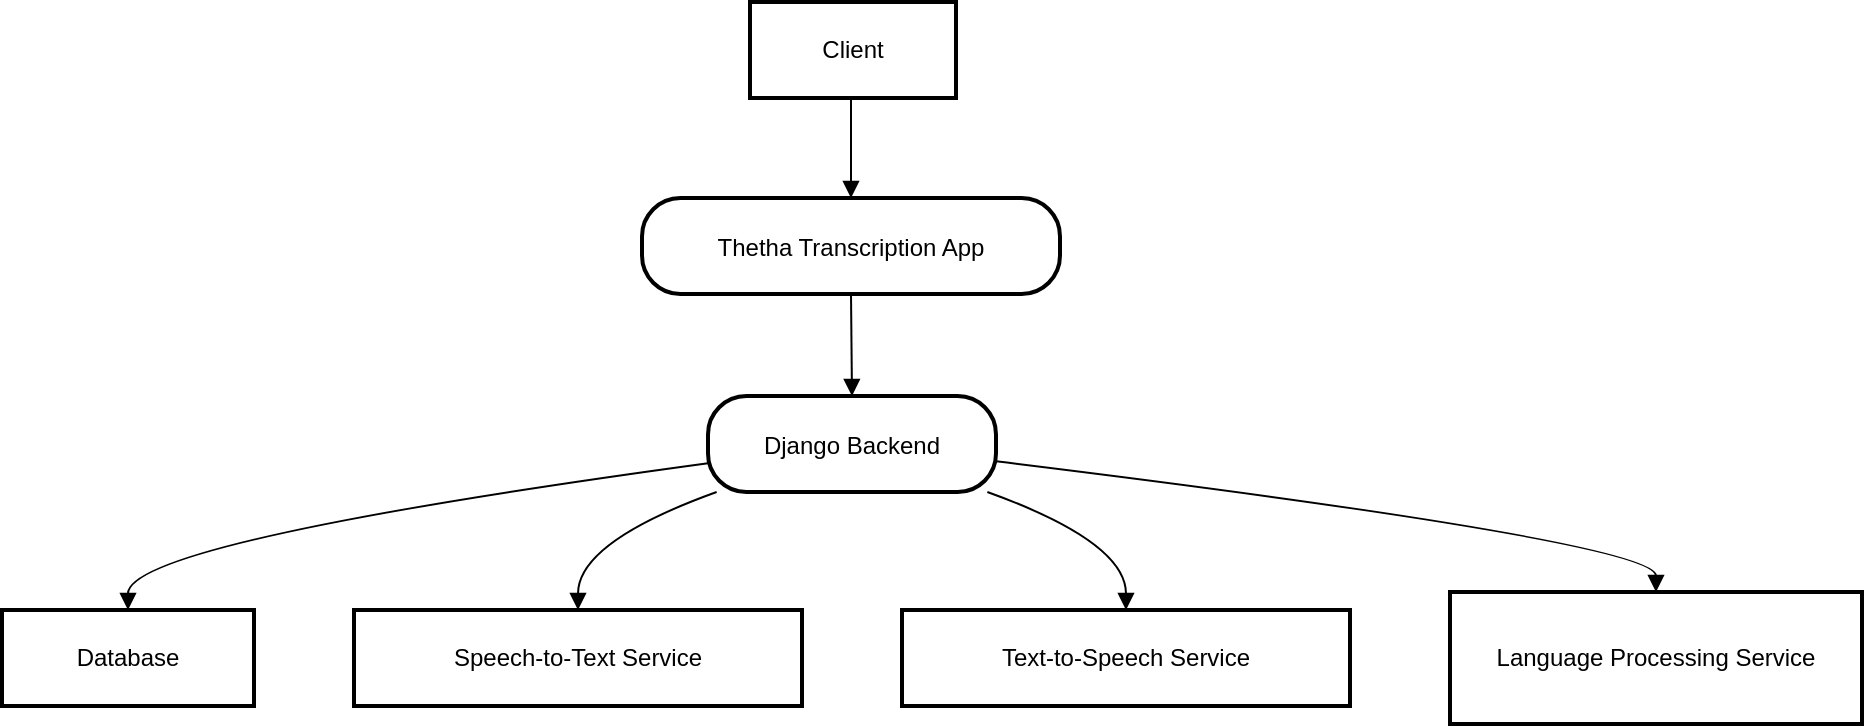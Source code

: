 <mxfile version="24.7.17">
  <diagram name="Page-1" id="VZWwPXd5PfnyqsWMNAhX">
    <mxGraphModel>
      <root>
        <mxCell id="0" />
        <mxCell id="1" parent="0" />
        <mxCell id="2" value="Client" style="whiteSpace=wrap;strokeWidth=2;" vertex="1" parent="1">
          <mxGeometry x="382" y="8" width="103" height="48" as="geometry" />
        </mxCell>
        <mxCell id="3" value="Thetha Transcription App" style="rounded=1;arcSize=40;strokeWidth=2" vertex="1" parent="1">
          <mxGeometry x="328" y="106" width="209" height="48" as="geometry" />
        </mxCell>
        <mxCell id="4" value="Django Backend" style="rounded=1;arcSize=40;strokeWidth=2" vertex="1" parent="1">
          <mxGeometry x="361" y="205" width="144" height="48" as="geometry" />
        </mxCell>
        <mxCell id="5" value="Database" style="whiteSpace=wrap;strokeWidth=2;" vertex="1" parent="1">
          <mxGeometry x="8" y="312" width="126" height="48" as="geometry" />
        </mxCell>
        <mxCell id="6" value="Speech-to-Text Service" style="whiteSpace=wrap;strokeWidth=2;" vertex="1" parent="1">
          <mxGeometry x="184" y="312" width="224" height="48" as="geometry" />
        </mxCell>
        <mxCell id="7" value="Text-to-Speech Service" style="whiteSpace=wrap;strokeWidth=2;" vertex="1" parent="1">
          <mxGeometry x="458" y="312" width="224" height="48" as="geometry" />
        </mxCell>
        <mxCell id="8" value="Language Processing Service" style="whiteSpace=wrap;strokeWidth=2;" vertex="1" parent="1">
          <mxGeometry x="732" y="303" width="206" height="66" as="geometry" />
        </mxCell>
        <mxCell id="9" value="" style="curved=1;startArrow=none;endArrow=block;exitX=0.49;exitY=1.01;entryX=0.5;entryY=0.01;" edge="1" parent="1" source="2" target="3">
          <mxGeometry relative="1" as="geometry">
            <Array as="points" />
          </mxGeometry>
        </mxCell>
        <mxCell id="10" value="" style="curved=1;startArrow=none;endArrow=block;exitX=0.5;exitY=1.02;entryX=0.5;entryY=0;" edge="1" parent="1" source="3" target="4">
          <mxGeometry relative="1" as="geometry">
            <Array as="points" />
          </mxGeometry>
        </mxCell>
        <mxCell id="11" value="" style="curved=1;startArrow=none;endArrow=block;exitX=0;exitY=0.7;entryX=0.5;entryY=0;" edge="1" parent="1" source="4" target="5">
          <mxGeometry relative="1" as="geometry">
            <Array as="points">
              <mxPoint x="71" y="278" />
            </Array>
          </mxGeometry>
        </mxCell>
        <mxCell id="12" value="" style="curved=1;startArrow=none;endArrow=block;exitX=0.03;exitY=1;entryX=0.5;entryY=0;" edge="1" parent="1" source="4" target="6">
          <mxGeometry relative="1" as="geometry">
            <Array as="points">
              <mxPoint x="296" y="278" />
            </Array>
          </mxGeometry>
        </mxCell>
        <mxCell id="13" value="" style="curved=1;startArrow=none;endArrow=block;exitX=0.97;exitY=1;entryX=0.5;entryY=0;" edge="1" parent="1" source="4" target="7">
          <mxGeometry relative="1" as="geometry">
            <Array as="points">
              <mxPoint x="570" y="278" />
            </Array>
          </mxGeometry>
        </mxCell>
        <mxCell id="14" value="" style="curved=1;startArrow=none;endArrow=block;exitX=1;exitY=0.68;entryX=0.5;entryY=0;" edge="1" parent="1" source="4" target="8">
          <mxGeometry relative="1" as="geometry">
            <Array as="points">
              <mxPoint x="835" y="278" />
            </Array>
          </mxGeometry>
        </mxCell>
      </root>
    </mxGraphModel>
  </diagram>
</mxfile>
